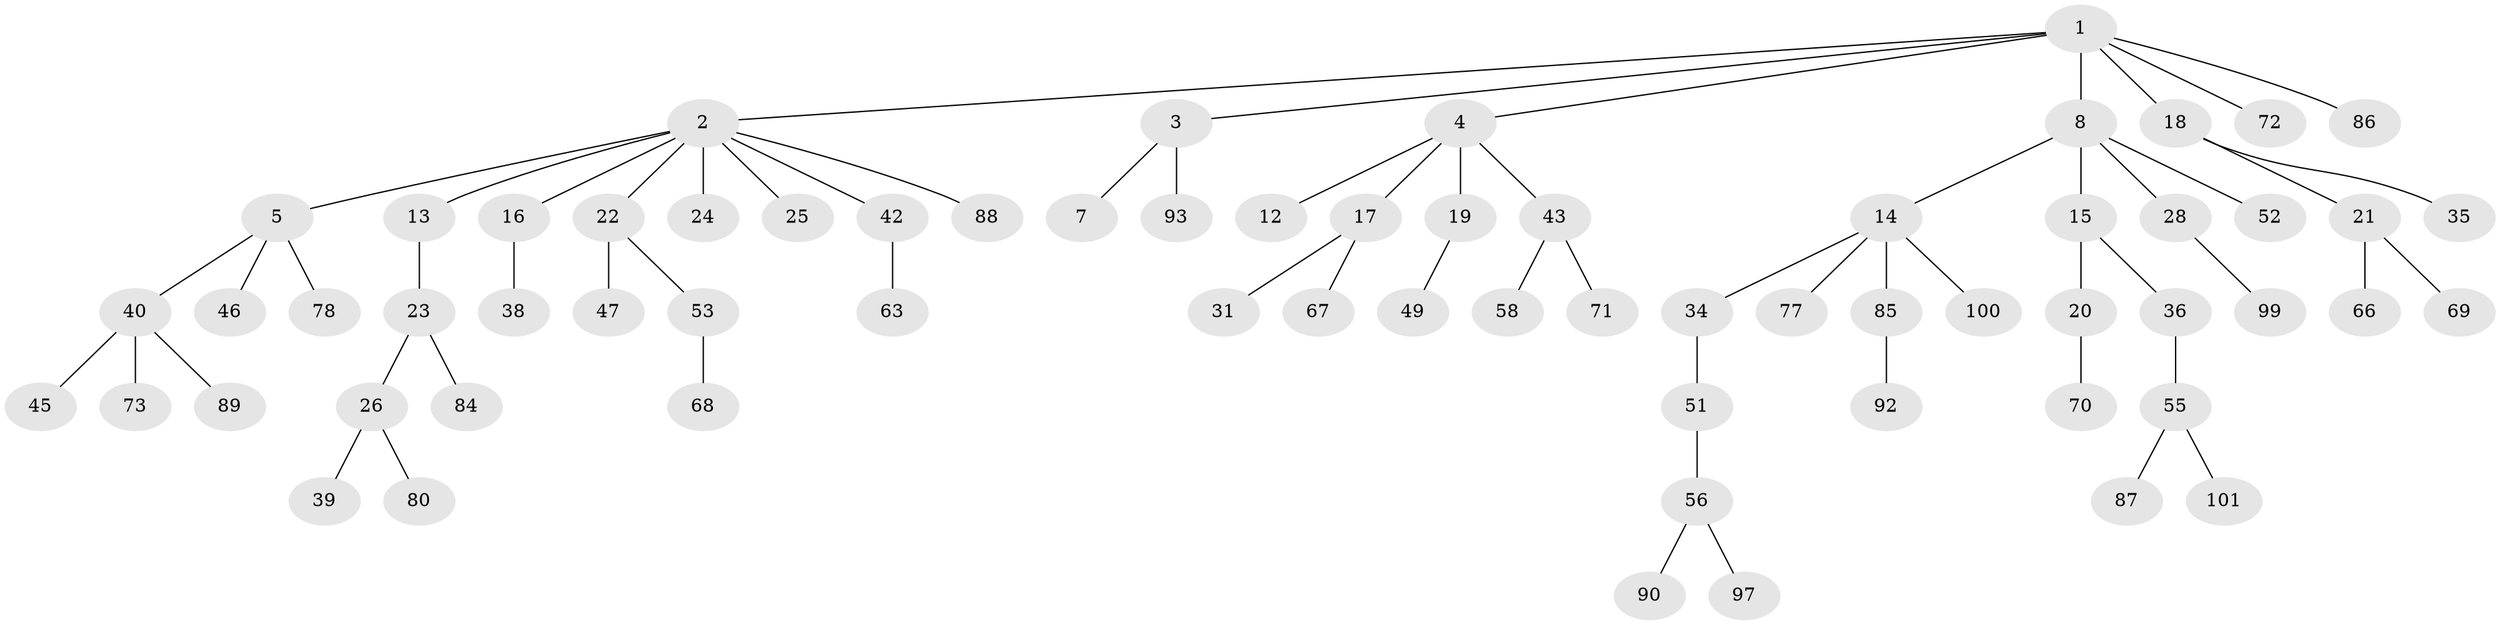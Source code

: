 // Generated by graph-tools (version 1.1) at 2025/24/03/03/25 07:24:05]
// undirected, 67 vertices, 66 edges
graph export_dot {
graph [start="1"]
  node [color=gray90,style=filled];
  1 [super="+30"];
  2 [super="+9"];
  3 [super="+37"];
  4 [super="+6"];
  5 [super="+10"];
  7 [super="+32"];
  8 [super="+11"];
  12;
  13;
  14 [super="+41"];
  15;
  16;
  17 [super="+62"];
  18 [super="+59"];
  19 [super="+75"];
  20 [super="+44"];
  21 [super="+29"];
  22 [super="+33"];
  23 [super="+76"];
  24 [super="+64"];
  25 [super="+83"];
  26 [super="+27"];
  28 [super="+54"];
  31 [super="+48"];
  34 [super="+95"];
  35;
  36 [super="+60"];
  38;
  39 [super="+65"];
  40 [super="+74"];
  42 [super="+57"];
  43 [super="+50"];
  45 [super="+82"];
  46;
  47;
  49;
  51;
  52;
  53 [super="+81"];
  55 [super="+96"];
  56 [super="+61"];
  58;
  63;
  66;
  67;
  68;
  69;
  70;
  71 [super="+94"];
  72;
  73;
  77 [super="+79"];
  78;
  80;
  84 [super="+98"];
  85 [super="+91"];
  86;
  87;
  88;
  89;
  90;
  92;
  93;
  97;
  99;
  100;
  101;
  1 -- 2;
  1 -- 3;
  1 -- 4;
  1 -- 8;
  1 -- 18;
  1 -- 72;
  1 -- 86;
  2 -- 5;
  2 -- 24;
  2 -- 16;
  2 -- 22;
  2 -- 88;
  2 -- 25;
  2 -- 42;
  2 -- 13;
  3 -- 7;
  3 -- 93;
  4 -- 12;
  4 -- 19;
  4 -- 17;
  4 -- 43;
  5 -- 46;
  5 -- 78;
  5 -- 40;
  8 -- 28;
  8 -- 52;
  8 -- 14;
  8 -- 15;
  13 -- 23;
  14 -- 34;
  14 -- 77;
  14 -- 100;
  14 -- 85;
  15 -- 20;
  15 -- 36;
  16 -- 38;
  17 -- 31;
  17 -- 67;
  18 -- 21;
  18 -- 35;
  19 -- 49;
  20 -- 70;
  21 -- 66;
  21 -- 69;
  22 -- 53;
  22 -- 47;
  23 -- 26;
  23 -- 84;
  26 -- 80;
  26 -- 39;
  28 -- 99;
  34 -- 51;
  36 -- 55;
  40 -- 45;
  40 -- 73;
  40 -- 89;
  42 -- 63;
  43 -- 58;
  43 -- 71;
  51 -- 56;
  53 -- 68;
  55 -- 87;
  55 -- 101;
  56 -- 90;
  56 -- 97;
  85 -- 92;
}
